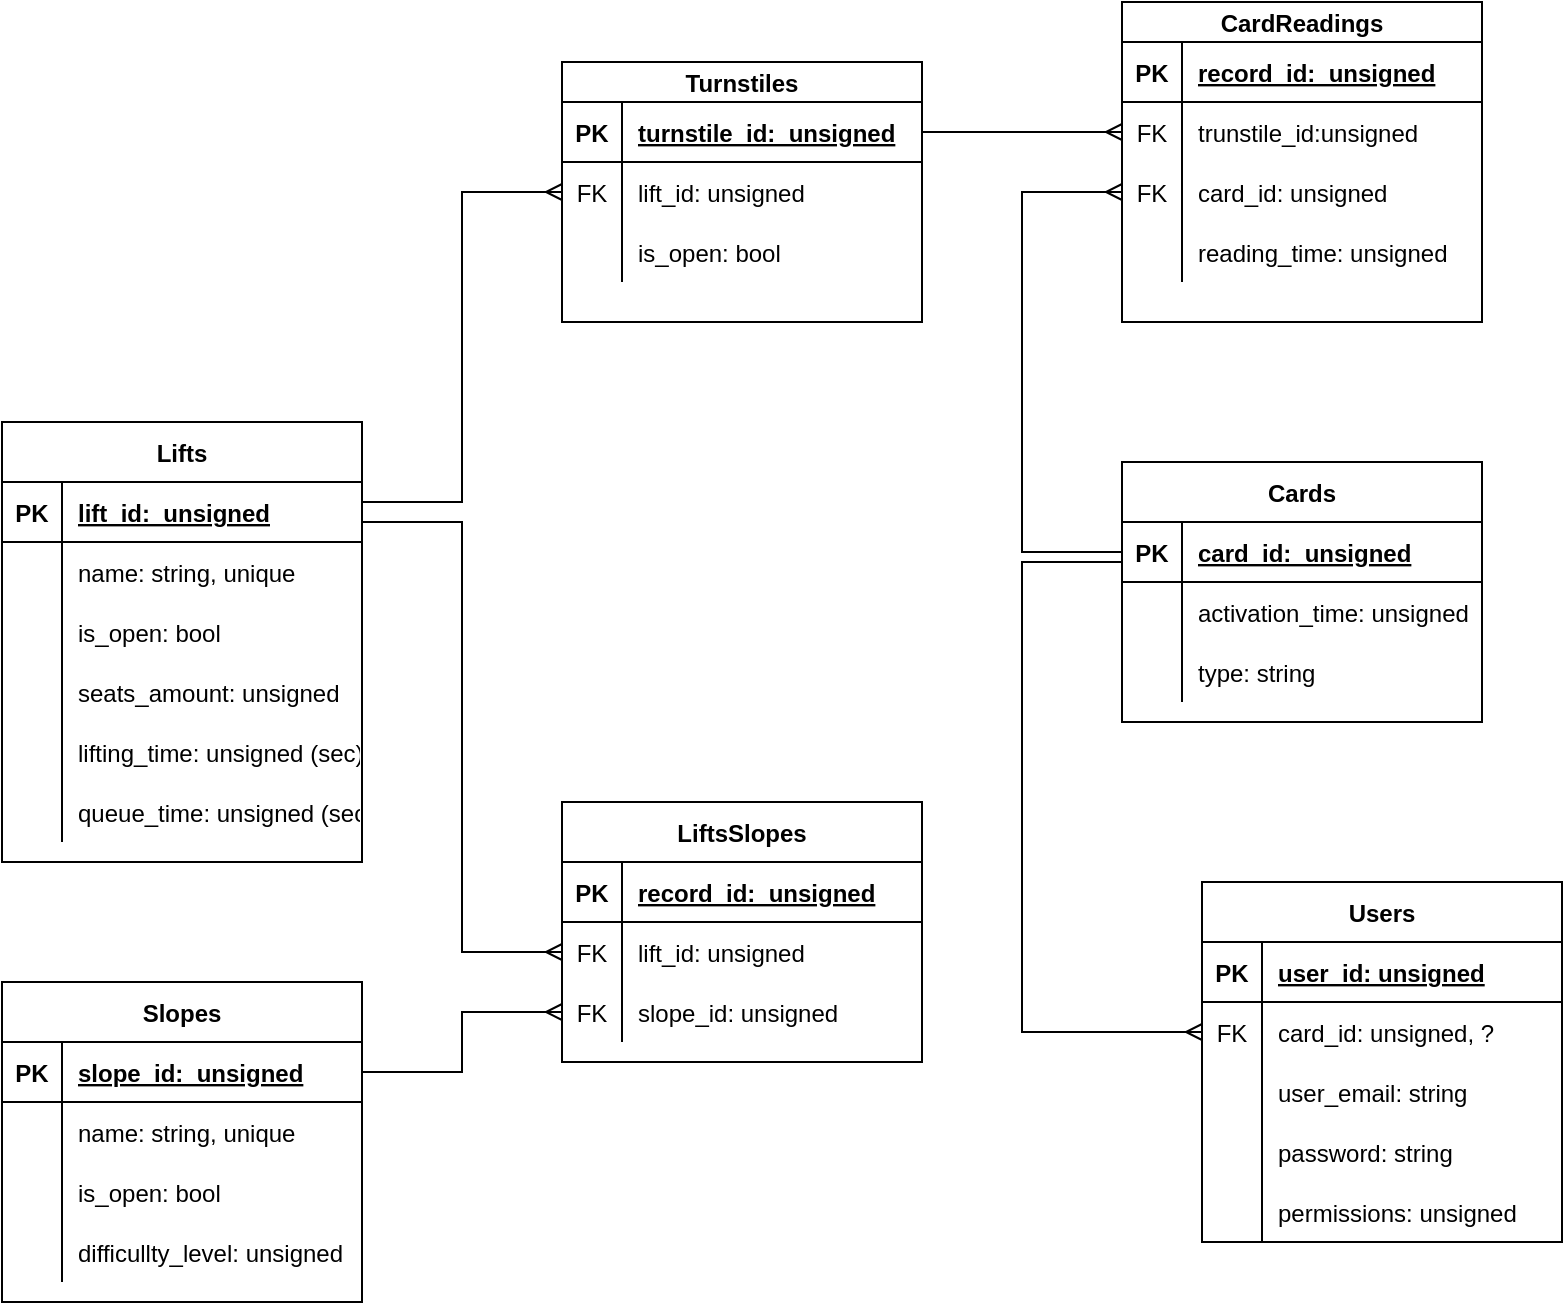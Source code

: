 <mxfile version="13.9.9" type="device"><diagram id="GbAxHkQEyQ_dzxyDIb_W" name="Страница 1"><mxGraphModel dx="1779" dy="1813" grid="1" gridSize="10" guides="1" tooltips="1" connect="1" arrows="1" fold="1" page="1" pageScale="1" pageWidth="827" pageHeight="1169" math="0" shadow="0"><root><mxCell id="0"/><mxCell id="1" parent="0"/><mxCell id="rfQlTdqy42EGR9qHOsUB-1" value="Users" style="shape=table;startSize=30;container=1;collapsible=1;childLayout=tableLayout;fixedRows=1;rowLines=0;fontStyle=1;align=center;resizeLast=1;" parent="1" vertex="1"><mxGeometry x="460" y="320" width="180" height="180" as="geometry"/></mxCell><mxCell id="rfQlTdqy42EGR9qHOsUB-2" value="" style="shape=partialRectangle;collapsible=0;dropTarget=0;pointerEvents=0;fillColor=none;top=0;left=0;bottom=1;right=0;points=[[0,0.5],[1,0.5]];portConstraint=eastwest;" parent="rfQlTdqy42EGR9qHOsUB-1" vertex="1"><mxGeometry y="30" width="180" height="30" as="geometry"/></mxCell><mxCell id="rfQlTdqy42EGR9qHOsUB-3" value="PK" style="shape=partialRectangle;connectable=0;fillColor=none;top=0;left=0;bottom=0;right=0;fontStyle=1;overflow=hidden;" parent="rfQlTdqy42EGR9qHOsUB-2" vertex="1"><mxGeometry width="30" height="30" as="geometry"><mxRectangle width="30" height="30" as="alternateBounds"/></mxGeometry></mxCell><mxCell id="rfQlTdqy42EGR9qHOsUB-4" value="user_id: unsigned" style="shape=partialRectangle;connectable=0;fillColor=none;top=0;left=0;bottom=0;right=0;align=left;spacingLeft=6;fontStyle=5;overflow=hidden;" parent="rfQlTdqy42EGR9qHOsUB-2" vertex="1"><mxGeometry x="30" width="150" height="30" as="geometry"><mxRectangle width="150" height="30" as="alternateBounds"/></mxGeometry></mxCell><mxCell id="rfQlTdqy42EGR9qHOsUB-35" value="" style="shape=partialRectangle;collapsible=0;dropTarget=0;pointerEvents=0;fillColor=none;top=0;left=0;bottom=0;right=0;points=[[0,0.5],[1,0.5]];portConstraint=eastwest;" parent="rfQlTdqy42EGR9qHOsUB-1" vertex="1"><mxGeometry y="60" width="180" height="30" as="geometry"/></mxCell><mxCell id="rfQlTdqy42EGR9qHOsUB-36" value="FK" style="shape=partialRectangle;connectable=0;fillColor=none;top=0;left=0;bottom=0;right=0;editable=1;overflow=hidden;" parent="rfQlTdqy42EGR9qHOsUB-35" vertex="1"><mxGeometry width="30" height="30" as="geometry"><mxRectangle width="30" height="30" as="alternateBounds"/></mxGeometry></mxCell><mxCell id="rfQlTdqy42EGR9qHOsUB-37" value="card_id: unsigned, ?" style="shape=partialRectangle;connectable=0;fillColor=none;top=0;left=0;bottom=0;right=0;align=left;spacingLeft=6;overflow=hidden;" parent="rfQlTdqy42EGR9qHOsUB-35" vertex="1"><mxGeometry x="30" width="150" height="30" as="geometry"><mxRectangle width="150" height="30" as="alternateBounds"/></mxGeometry></mxCell><mxCell id="rfQlTdqy42EGR9qHOsUB-8" value="" style="shape=partialRectangle;collapsible=0;dropTarget=0;pointerEvents=0;fillColor=none;top=0;left=0;bottom=0;right=0;points=[[0,0.5],[1,0.5]];portConstraint=eastwest;" parent="rfQlTdqy42EGR9qHOsUB-1" vertex="1"><mxGeometry y="90" width="180" height="30" as="geometry"/></mxCell><mxCell id="rfQlTdqy42EGR9qHOsUB-9" value="" style="shape=partialRectangle;connectable=0;fillColor=none;top=0;left=0;bottom=0;right=0;editable=1;overflow=hidden;" parent="rfQlTdqy42EGR9qHOsUB-8" vertex="1"><mxGeometry width="30" height="30" as="geometry"><mxRectangle width="30" height="30" as="alternateBounds"/></mxGeometry></mxCell><mxCell id="rfQlTdqy42EGR9qHOsUB-10" value="user_email: string" style="shape=partialRectangle;connectable=0;fillColor=none;top=0;left=0;bottom=0;right=0;align=left;spacingLeft=6;overflow=hidden;" parent="rfQlTdqy42EGR9qHOsUB-8" vertex="1"><mxGeometry x="30" width="150" height="30" as="geometry"><mxRectangle width="150" height="30" as="alternateBounds"/></mxGeometry></mxCell><mxCell id="rfQlTdqy42EGR9qHOsUB-11" value="" style="shape=partialRectangle;collapsible=0;dropTarget=0;pointerEvents=0;fillColor=none;top=0;left=0;bottom=0;right=0;points=[[0,0.5],[1,0.5]];portConstraint=eastwest;" parent="rfQlTdqy42EGR9qHOsUB-1" vertex="1"><mxGeometry y="120" width="180" height="30" as="geometry"/></mxCell><mxCell id="rfQlTdqy42EGR9qHOsUB-12" value="" style="shape=partialRectangle;connectable=0;fillColor=none;top=0;left=0;bottom=0;right=0;editable=1;overflow=hidden;" parent="rfQlTdqy42EGR9qHOsUB-11" vertex="1"><mxGeometry width="30" height="30" as="geometry"><mxRectangle width="30" height="30" as="alternateBounds"/></mxGeometry></mxCell><mxCell id="rfQlTdqy42EGR9qHOsUB-13" value="password: string" style="shape=partialRectangle;connectable=0;fillColor=none;top=0;left=0;bottom=0;right=0;align=left;spacingLeft=6;overflow=hidden;" parent="rfQlTdqy42EGR9qHOsUB-11" vertex="1"><mxGeometry x="30" width="150" height="30" as="geometry"><mxRectangle width="150" height="30" as="alternateBounds"/></mxGeometry></mxCell><mxCell id="rfQlTdqy42EGR9qHOsUB-5" value="" style="shape=partialRectangle;collapsible=0;dropTarget=0;pointerEvents=0;fillColor=none;top=0;left=0;bottom=0;right=0;points=[[0,0.5],[1,0.5]];portConstraint=eastwest;" parent="rfQlTdqy42EGR9qHOsUB-1" vertex="1"><mxGeometry y="150" width="180" height="30" as="geometry"/></mxCell><mxCell id="rfQlTdqy42EGR9qHOsUB-6" value="" style="shape=partialRectangle;connectable=0;fillColor=none;top=0;left=0;bottom=0;right=0;editable=1;overflow=hidden;" parent="rfQlTdqy42EGR9qHOsUB-5" vertex="1"><mxGeometry width="30" height="30" as="geometry"><mxRectangle width="30" height="30" as="alternateBounds"/></mxGeometry></mxCell><mxCell id="rfQlTdqy42EGR9qHOsUB-7" value="permissions: unsigned" style="shape=partialRectangle;connectable=0;fillColor=none;top=0;left=0;bottom=0;right=0;align=left;spacingLeft=6;overflow=hidden;" parent="rfQlTdqy42EGR9qHOsUB-5" vertex="1"><mxGeometry x="30" width="150" height="30" as="geometry"><mxRectangle width="150" height="30" as="alternateBounds"/></mxGeometry></mxCell><mxCell id="rfQlTdqy42EGR9qHOsUB-14" value="Cards" style="shape=table;startSize=30;container=1;collapsible=1;childLayout=tableLayout;fixedRows=1;rowLines=0;fontStyle=1;align=center;resizeLast=1;" parent="1" vertex="1"><mxGeometry x="420" y="110" width="180" height="130" as="geometry"/></mxCell><mxCell id="rfQlTdqy42EGR9qHOsUB-15" value="" style="shape=partialRectangle;collapsible=0;dropTarget=0;pointerEvents=0;fillColor=none;top=0;left=0;bottom=1;right=0;points=[[0,0.5],[1,0.5]];portConstraint=eastwest;" parent="rfQlTdqy42EGR9qHOsUB-14" vertex="1"><mxGeometry y="30" width="180" height="30" as="geometry"/></mxCell><mxCell id="rfQlTdqy42EGR9qHOsUB-16" value="PK" style="shape=partialRectangle;connectable=0;fillColor=none;top=0;left=0;bottom=0;right=0;fontStyle=1;overflow=hidden;" parent="rfQlTdqy42EGR9qHOsUB-15" vertex="1"><mxGeometry width="30" height="30" as="geometry"/></mxCell><mxCell id="rfQlTdqy42EGR9qHOsUB-17" value="card_id:  unsigned" style="shape=partialRectangle;connectable=0;fillColor=none;top=0;left=0;bottom=0;right=0;align=left;spacingLeft=6;fontStyle=5;overflow=hidden;" parent="rfQlTdqy42EGR9qHOsUB-15" vertex="1"><mxGeometry x="30" width="150" height="30" as="geometry"/></mxCell><mxCell id="rfQlTdqy42EGR9qHOsUB-18" value="" style="shape=partialRectangle;collapsible=0;dropTarget=0;pointerEvents=0;fillColor=none;top=0;left=0;bottom=0;right=0;points=[[0,0.5],[1,0.5]];portConstraint=eastwest;" parent="rfQlTdqy42EGR9qHOsUB-14" vertex="1"><mxGeometry y="60" width="180" height="30" as="geometry"/></mxCell><mxCell id="rfQlTdqy42EGR9qHOsUB-19" value="" style="shape=partialRectangle;connectable=0;fillColor=none;top=0;left=0;bottom=0;right=0;editable=1;overflow=hidden;" parent="rfQlTdqy42EGR9qHOsUB-18" vertex="1"><mxGeometry width="30" height="30" as="geometry"/></mxCell><mxCell id="rfQlTdqy42EGR9qHOsUB-20" value="activation_time: unsigned" style="shape=partialRectangle;connectable=0;fillColor=none;top=0;left=0;bottom=0;right=0;align=left;spacingLeft=6;overflow=hidden;" parent="rfQlTdqy42EGR9qHOsUB-18" vertex="1"><mxGeometry x="30" width="150" height="30" as="geometry"/></mxCell><mxCell id="rfQlTdqy42EGR9qHOsUB-21" value="" style="shape=partialRectangle;collapsible=0;dropTarget=0;pointerEvents=0;fillColor=none;top=0;left=0;bottom=0;right=0;points=[[0,0.5],[1,0.5]];portConstraint=eastwest;" parent="rfQlTdqy42EGR9qHOsUB-14" vertex="1"><mxGeometry y="90" width="180" height="30" as="geometry"/></mxCell><mxCell id="rfQlTdqy42EGR9qHOsUB-22" value="" style="shape=partialRectangle;connectable=0;fillColor=none;top=0;left=0;bottom=0;right=0;editable=1;overflow=hidden;" parent="rfQlTdqy42EGR9qHOsUB-21" vertex="1"><mxGeometry width="30" height="30" as="geometry"/></mxCell><mxCell id="rfQlTdqy42EGR9qHOsUB-23" value="type: string" style="shape=partialRectangle;connectable=0;fillColor=none;top=0;left=0;bottom=0;right=0;align=left;spacingLeft=6;overflow=hidden;" parent="rfQlTdqy42EGR9qHOsUB-21" vertex="1"><mxGeometry x="30" width="150" height="30" as="geometry"/></mxCell><mxCell id="rfQlTdqy42EGR9qHOsUB-38" value="Slopes" style="shape=table;startSize=30;container=1;collapsible=1;childLayout=tableLayout;fixedRows=1;rowLines=0;fontStyle=1;align=center;resizeLast=1;" parent="1" vertex="1"><mxGeometry x="-140" y="370" width="180" height="160" as="geometry"/></mxCell><mxCell id="rfQlTdqy42EGR9qHOsUB-39" value="" style="shape=partialRectangle;collapsible=0;dropTarget=0;pointerEvents=0;fillColor=none;top=0;left=0;bottom=1;right=0;points=[[0,0.5],[1,0.5]];portConstraint=eastwest;" parent="rfQlTdqy42EGR9qHOsUB-38" vertex="1"><mxGeometry y="30" width="180" height="30" as="geometry"/></mxCell><mxCell id="rfQlTdqy42EGR9qHOsUB-40" value="PK" style="shape=partialRectangle;connectable=0;fillColor=none;top=0;left=0;bottom=0;right=0;fontStyle=1;overflow=hidden;" parent="rfQlTdqy42EGR9qHOsUB-39" vertex="1"><mxGeometry width="30" height="30" as="geometry"/></mxCell><mxCell id="rfQlTdqy42EGR9qHOsUB-41" value="slope_id:  unsigned" style="shape=partialRectangle;connectable=0;fillColor=none;top=0;left=0;bottom=0;right=0;align=left;spacingLeft=6;fontStyle=5;overflow=hidden;" parent="rfQlTdqy42EGR9qHOsUB-39" vertex="1"><mxGeometry x="30" width="150" height="30" as="geometry"/></mxCell><mxCell id="rfQlTdqy42EGR9qHOsUB-42" value="" style="shape=partialRectangle;collapsible=0;dropTarget=0;pointerEvents=0;fillColor=none;top=0;left=0;bottom=0;right=0;points=[[0,0.5],[1,0.5]];portConstraint=eastwest;" parent="rfQlTdqy42EGR9qHOsUB-38" vertex="1"><mxGeometry y="60" width="180" height="30" as="geometry"/></mxCell><mxCell id="rfQlTdqy42EGR9qHOsUB-43" value="" style="shape=partialRectangle;connectable=0;fillColor=none;top=0;left=0;bottom=0;right=0;editable=1;overflow=hidden;" parent="rfQlTdqy42EGR9qHOsUB-42" vertex="1"><mxGeometry width="30" height="30" as="geometry"/></mxCell><mxCell id="rfQlTdqy42EGR9qHOsUB-44" value="name: string, unique" style="shape=partialRectangle;connectable=0;fillColor=none;top=0;left=0;bottom=0;right=0;align=left;spacingLeft=6;overflow=hidden;" parent="rfQlTdqy42EGR9qHOsUB-42" vertex="1"><mxGeometry x="30" width="150" height="30" as="geometry"/></mxCell><mxCell id="rfQlTdqy42EGR9qHOsUB-49" value="" style="shape=partialRectangle;collapsible=0;dropTarget=0;pointerEvents=0;fillColor=none;top=0;left=0;bottom=0;right=0;points=[[0,0.5],[1,0.5]];portConstraint=eastwest;" parent="rfQlTdqy42EGR9qHOsUB-38" vertex="1"><mxGeometry y="90" width="180" height="30" as="geometry"/></mxCell><mxCell id="rfQlTdqy42EGR9qHOsUB-50" value="" style="shape=partialRectangle;connectable=0;fillColor=none;top=0;left=0;bottom=0;right=0;editable=1;overflow=hidden;" parent="rfQlTdqy42EGR9qHOsUB-49" vertex="1"><mxGeometry width="30" height="30" as="geometry"/></mxCell><mxCell id="rfQlTdqy42EGR9qHOsUB-51" value="is_open: bool" style="shape=partialRectangle;connectable=0;fillColor=none;top=0;left=0;bottom=0;right=0;align=left;spacingLeft=6;overflow=hidden;" parent="rfQlTdqy42EGR9qHOsUB-49" vertex="1"><mxGeometry x="30" width="150" height="30" as="geometry"/></mxCell><mxCell id="rfQlTdqy42EGR9qHOsUB-45" value="" style="shape=partialRectangle;collapsible=0;dropTarget=0;pointerEvents=0;fillColor=none;top=0;left=0;bottom=0;right=0;points=[[0,0.5],[1,0.5]];portConstraint=eastwest;" parent="rfQlTdqy42EGR9qHOsUB-38" vertex="1"><mxGeometry y="120" width="180" height="30" as="geometry"/></mxCell><mxCell id="rfQlTdqy42EGR9qHOsUB-46" value="" style="shape=partialRectangle;connectable=0;fillColor=none;top=0;left=0;bottom=0;right=0;editable=1;overflow=hidden;" parent="rfQlTdqy42EGR9qHOsUB-45" vertex="1"><mxGeometry width="30" height="30" as="geometry"/></mxCell><mxCell id="rfQlTdqy42EGR9qHOsUB-47" value="difficullty_level: unsigned" style="shape=partialRectangle;connectable=0;fillColor=none;top=0;left=0;bottom=0;right=0;align=left;spacingLeft=6;overflow=hidden;" parent="rfQlTdqy42EGR9qHOsUB-45" vertex="1"><mxGeometry x="30" width="150" height="30" as="geometry"/></mxCell><mxCell id="rfQlTdqy42EGR9qHOsUB-52" value="Lifts" style="shape=table;startSize=30;container=1;collapsible=1;childLayout=tableLayout;fixedRows=1;rowLines=0;fontStyle=1;align=center;resizeLast=1;" parent="1" vertex="1"><mxGeometry x="-140" y="90" width="180" height="220" as="geometry"/></mxCell><mxCell id="rfQlTdqy42EGR9qHOsUB-53" value="" style="shape=partialRectangle;collapsible=0;dropTarget=0;pointerEvents=0;fillColor=none;top=0;left=0;bottom=1;right=0;points=[[0,0.5],[1,0.5]];portConstraint=eastwest;" parent="rfQlTdqy42EGR9qHOsUB-52" vertex="1"><mxGeometry y="30" width="180" height="30" as="geometry"/></mxCell><mxCell id="rfQlTdqy42EGR9qHOsUB-54" value="PK" style="shape=partialRectangle;connectable=0;fillColor=none;top=0;left=0;bottom=0;right=0;fontStyle=1;overflow=hidden;" parent="rfQlTdqy42EGR9qHOsUB-53" vertex="1"><mxGeometry width="30" height="30" as="geometry"/></mxCell><mxCell id="rfQlTdqy42EGR9qHOsUB-55" value="lift_id:  unsigned" style="shape=partialRectangle;connectable=0;fillColor=none;top=0;left=0;bottom=0;right=0;align=left;spacingLeft=6;fontStyle=5;overflow=hidden;" parent="rfQlTdqy42EGR9qHOsUB-53" vertex="1"><mxGeometry x="30" width="150" height="30" as="geometry"/></mxCell><mxCell id="rfQlTdqy42EGR9qHOsUB-56" value="" style="shape=partialRectangle;collapsible=0;dropTarget=0;pointerEvents=0;fillColor=none;top=0;left=0;bottom=0;right=0;points=[[0,0.5],[1,0.5]];portConstraint=eastwest;" parent="rfQlTdqy42EGR9qHOsUB-52" vertex="1"><mxGeometry y="60" width="180" height="30" as="geometry"/></mxCell><mxCell id="rfQlTdqy42EGR9qHOsUB-57" value="" style="shape=partialRectangle;connectable=0;fillColor=none;top=0;left=0;bottom=0;right=0;editable=1;overflow=hidden;" parent="rfQlTdqy42EGR9qHOsUB-56" vertex="1"><mxGeometry width="30" height="30" as="geometry"/></mxCell><mxCell id="rfQlTdqy42EGR9qHOsUB-58" value="name: string, unique" style="shape=partialRectangle;connectable=0;fillColor=none;top=0;left=0;bottom=0;right=0;align=left;spacingLeft=6;overflow=hidden;" parent="rfQlTdqy42EGR9qHOsUB-56" vertex="1"><mxGeometry x="30" width="150" height="30" as="geometry"/></mxCell><mxCell id="rfQlTdqy42EGR9qHOsUB-62" value="" style="shape=partialRectangle;collapsible=0;dropTarget=0;pointerEvents=0;fillColor=none;top=0;left=0;bottom=0;right=0;points=[[0,0.5],[1,0.5]];portConstraint=eastwest;" parent="rfQlTdqy42EGR9qHOsUB-52" vertex="1"><mxGeometry y="90" width="180" height="30" as="geometry"/></mxCell><mxCell id="rfQlTdqy42EGR9qHOsUB-63" value="" style="shape=partialRectangle;connectable=0;fillColor=none;top=0;left=0;bottom=0;right=0;editable=1;overflow=hidden;" parent="rfQlTdqy42EGR9qHOsUB-62" vertex="1"><mxGeometry width="30" height="30" as="geometry"/></mxCell><mxCell id="rfQlTdqy42EGR9qHOsUB-64" value="is_open: bool" style="shape=partialRectangle;connectable=0;fillColor=none;top=0;left=0;bottom=0;right=0;align=left;spacingLeft=6;overflow=hidden;" parent="rfQlTdqy42EGR9qHOsUB-62" vertex="1"><mxGeometry x="30" width="150" height="30" as="geometry"/></mxCell><mxCell id="rfQlTdqy42EGR9qHOsUB-65" value="" style="shape=partialRectangle;collapsible=0;dropTarget=0;pointerEvents=0;fillColor=none;top=0;left=0;bottom=0;right=0;points=[[0,0.5],[1,0.5]];portConstraint=eastwest;" parent="rfQlTdqy42EGR9qHOsUB-52" vertex="1"><mxGeometry y="120" width="180" height="30" as="geometry"/></mxCell><mxCell id="rfQlTdqy42EGR9qHOsUB-66" value="" style="shape=partialRectangle;connectable=0;fillColor=none;top=0;left=0;bottom=0;right=0;editable=1;overflow=hidden;" parent="rfQlTdqy42EGR9qHOsUB-65" vertex="1"><mxGeometry width="30" height="30" as="geometry"/></mxCell><mxCell id="rfQlTdqy42EGR9qHOsUB-67" value="seats_amount: unsigned" style="shape=partialRectangle;connectable=0;fillColor=none;top=0;left=0;bottom=0;right=0;align=left;spacingLeft=6;overflow=hidden;" parent="rfQlTdqy42EGR9qHOsUB-65" vertex="1"><mxGeometry x="30" width="150" height="30" as="geometry"/></mxCell><mxCell id="rfQlTdqy42EGR9qHOsUB-59" value="" style="shape=partialRectangle;collapsible=0;dropTarget=0;pointerEvents=0;fillColor=none;top=0;left=0;bottom=0;right=0;points=[[0,0.5],[1,0.5]];portConstraint=eastwest;" parent="rfQlTdqy42EGR9qHOsUB-52" vertex="1"><mxGeometry y="150" width="180" height="30" as="geometry"/></mxCell><mxCell id="rfQlTdqy42EGR9qHOsUB-60" value="" style="shape=partialRectangle;connectable=0;fillColor=none;top=0;left=0;bottom=0;right=0;editable=1;overflow=hidden;" parent="rfQlTdqy42EGR9qHOsUB-59" vertex="1"><mxGeometry width="30" height="30" as="geometry"/></mxCell><mxCell id="rfQlTdqy42EGR9qHOsUB-61" value="lifting_time: unsigned (sec)" style="shape=partialRectangle;connectable=0;fillColor=none;top=0;left=0;bottom=0;right=0;align=left;spacingLeft=6;overflow=hidden;" parent="rfQlTdqy42EGR9qHOsUB-59" vertex="1"><mxGeometry x="30" width="150" height="30" as="geometry"/></mxCell><mxCell id="rfQlTdqy42EGR9qHOsUB-70" value="" style="shape=partialRectangle;collapsible=0;dropTarget=0;pointerEvents=0;fillColor=none;top=0;left=0;bottom=0;right=0;points=[[0,0.5],[1,0.5]];portConstraint=eastwest;" parent="rfQlTdqy42EGR9qHOsUB-52" vertex="1"><mxGeometry y="180" width="180" height="30" as="geometry"/></mxCell><mxCell id="rfQlTdqy42EGR9qHOsUB-71" value="" style="shape=partialRectangle;connectable=0;fillColor=none;top=0;left=0;bottom=0;right=0;editable=1;overflow=hidden;" parent="rfQlTdqy42EGR9qHOsUB-70" vertex="1"><mxGeometry width="30" height="30" as="geometry"/></mxCell><mxCell id="rfQlTdqy42EGR9qHOsUB-72" value="queue_time: unsigned (sec)" style="shape=partialRectangle;connectable=0;fillColor=none;top=0;left=0;bottom=0;right=0;align=left;spacingLeft=6;overflow=hidden;" parent="rfQlTdqy42EGR9qHOsUB-70" vertex="1"><mxGeometry x="30" width="150" height="30" as="geometry"/></mxCell><mxCell id="rfQlTdqy42EGR9qHOsUB-73" value="LiftsSlopes" style="shape=table;startSize=30;container=1;collapsible=1;childLayout=tableLayout;fixedRows=1;rowLines=0;fontStyle=1;align=center;resizeLast=1;" parent="1" vertex="1"><mxGeometry x="140" y="280" width="180" height="130" as="geometry"/></mxCell><mxCell id="rfQlTdqy42EGR9qHOsUB-74" value="" style="shape=partialRectangle;collapsible=0;dropTarget=0;pointerEvents=0;fillColor=none;top=0;left=0;bottom=1;right=0;points=[[0,0.5],[1,0.5]];portConstraint=eastwest;" parent="rfQlTdqy42EGR9qHOsUB-73" vertex="1"><mxGeometry y="30" width="180" height="30" as="geometry"/></mxCell><mxCell id="rfQlTdqy42EGR9qHOsUB-75" value="PK" style="shape=partialRectangle;connectable=0;fillColor=none;top=0;left=0;bottom=0;right=0;fontStyle=1;overflow=hidden;" parent="rfQlTdqy42EGR9qHOsUB-74" vertex="1"><mxGeometry width="30" height="30" as="geometry"/></mxCell><mxCell id="rfQlTdqy42EGR9qHOsUB-76" value="record_id:  unsigned" style="shape=partialRectangle;connectable=0;fillColor=none;top=0;left=0;bottom=0;right=0;align=left;spacingLeft=6;fontStyle=5;overflow=hidden;" parent="rfQlTdqy42EGR9qHOsUB-74" vertex="1"><mxGeometry x="30" width="150" height="30" as="geometry"/></mxCell><mxCell id="rfQlTdqy42EGR9qHOsUB-77" value="" style="shape=partialRectangle;collapsible=0;dropTarget=0;pointerEvents=0;fillColor=none;top=0;left=0;bottom=0;right=0;points=[[0,0.5],[1,0.5]];portConstraint=eastwest;" parent="rfQlTdqy42EGR9qHOsUB-73" vertex="1"><mxGeometry y="60" width="180" height="30" as="geometry"/></mxCell><mxCell id="rfQlTdqy42EGR9qHOsUB-78" value="FK" style="shape=partialRectangle;connectable=0;fillColor=none;top=0;left=0;bottom=0;right=0;editable=1;overflow=hidden;" parent="rfQlTdqy42EGR9qHOsUB-77" vertex="1"><mxGeometry width="30" height="30" as="geometry"/></mxCell><mxCell id="rfQlTdqy42EGR9qHOsUB-79" value="lift_id: unsigned" style="shape=partialRectangle;connectable=0;fillColor=none;top=0;left=0;bottom=0;right=0;align=left;spacingLeft=6;overflow=hidden;" parent="rfQlTdqy42EGR9qHOsUB-77" vertex="1"><mxGeometry x="30" width="150" height="30" as="geometry"/></mxCell><mxCell id="rfQlTdqy42EGR9qHOsUB-80" value="" style="shape=partialRectangle;collapsible=0;dropTarget=0;pointerEvents=0;fillColor=none;top=0;left=0;bottom=0;right=0;points=[[0,0.5],[1,0.5]];portConstraint=eastwest;" parent="rfQlTdqy42EGR9qHOsUB-73" vertex="1"><mxGeometry y="90" width="180" height="30" as="geometry"/></mxCell><mxCell id="rfQlTdqy42EGR9qHOsUB-81" value="FK" style="shape=partialRectangle;connectable=0;fillColor=none;top=0;left=0;bottom=0;right=0;editable=1;overflow=hidden;" parent="rfQlTdqy42EGR9qHOsUB-80" vertex="1"><mxGeometry width="30" height="30" as="geometry"/></mxCell><mxCell id="rfQlTdqy42EGR9qHOsUB-82" value="slope_id: unsigned" style="shape=partialRectangle;connectable=0;fillColor=none;top=0;left=0;bottom=0;right=0;align=left;spacingLeft=6;overflow=hidden;" parent="rfQlTdqy42EGR9qHOsUB-80" vertex="1"><mxGeometry x="30" width="150" height="30" as="geometry"/></mxCell><mxCell id="rfQlTdqy42EGR9qHOsUB-83" value="Turnstiles" style="shape=table;startSize=20;container=1;collapsible=1;childLayout=tableLayout;fixedRows=1;rowLines=0;fontStyle=1;align=center;resizeLast=1;" parent="1" vertex="1"><mxGeometry x="140" y="-90" width="180" height="130" as="geometry"/></mxCell><mxCell id="rfQlTdqy42EGR9qHOsUB-84" value="" style="shape=partialRectangle;collapsible=0;dropTarget=0;pointerEvents=0;fillColor=none;top=0;left=0;bottom=1;right=0;points=[[0,0.5],[1,0.5]];portConstraint=eastwest;" parent="rfQlTdqy42EGR9qHOsUB-83" vertex="1"><mxGeometry y="20" width="180" height="30" as="geometry"/></mxCell><mxCell id="rfQlTdqy42EGR9qHOsUB-85" value="PK" style="shape=partialRectangle;connectable=0;fillColor=none;top=0;left=0;bottom=0;right=0;fontStyle=1;overflow=hidden;" parent="rfQlTdqy42EGR9qHOsUB-84" vertex="1"><mxGeometry width="30" height="30" as="geometry"/></mxCell><mxCell id="rfQlTdqy42EGR9qHOsUB-86" value="turnstile_id:  unsigned" style="shape=partialRectangle;connectable=0;fillColor=none;top=0;left=0;bottom=0;right=0;align=left;spacingLeft=6;fontStyle=5;overflow=hidden;" parent="rfQlTdqy42EGR9qHOsUB-84" vertex="1"><mxGeometry x="30" width="150" height="30" as="geometry"/></mxCell><mxCell id="rfQlTdqy42EGR9qHOsUB-87" value="" style="shape=partialRectangle;collapsible=0;dropTarget=0;pointerEvents=0;fillColor=none;top=0;left=0;bottom=0;right=0;points=[[0,0.5],[1,0.5]];portConstraint=eastwest;" parent="rfQlTdqy42EGR9qHOsUB-83" vertex="1"><mxGeometry y="50" width="180" height="30" as="geometry"/></mxCell><mxCell id="rfQlTdqy42EGR9qHOsUB-88" value="FK" style="shape=partialRectangle;connectable=0;fillColor=none;top=0;left=0;bottom=0;right=0;editable=1;overflow=hidden;" parent="rfQlTdqy42EGR9qHOsUB-87" vertex="1"><mxGeometry width="30" height="30" as="geometry"/></mxCell><mxCell id="rfQlTdqy42EGR9qHOsUB-89" value="lift_id: unsigned" style="shape=partialRectangle;connectable=0;fillColor=none;top=0;left=0;bottom=0;right=0;align=left;spacingLeft=6;overflow=hidden;" parent="rfQlTdqy42EGR9qHOsUB-87" vertex="1"><mxGeometry x="30" width="150" height="30" as="geometry"/></mxCell><mxCell id="rfQlTdqy42EGR9qHOsUB-90" value="" style="shape=partialRectangle;collapsible=0;dropTarget=0;pointerEvents=0;fillColor=none;top=0;left=0;bottom=0;right=0;points=[[0,0.5],[1,0.5]];portConstraint=eastwest;" parent="rfQlTdqy42EGR9qHOsUB-83" vertex="1"><mxGeometry y="80" width="180" height="30" as="geometry"/></mxCell><mxCell id="rfQlTdqy42EGR9qHOsUB-91" value="" style="shape=partialRectangle;connectable=0;fillColor=none;top=0;left=0;bottom=0;right=0;editable=1;overflow=hidden;" parent="rfQlTdqy42EGR9qHOsUB-90" vertex="1"><mxGeometry width="30" height="30" as="geometry"/></mxCell><mxCell id="rfQlTdqy42EGR9qHOsUB-92" value="is_open: bool" style="shape=partialRectangle;connectable=0;fillColor=none;top=0;left=0;bottom=0;right=0;align=left;spacingLeft=6;overflow=hidden;" parent="rfQlTdqy42EGR9qHOsUB-90" vertex="1"><mxGeometry x="30" width="150" height="30" as="geometry"/></mxCell><mxCell id="rfQlTdqy42EGR9qHOsUB-93" value="CardReadings" style="shape=table;startSize=20;container=1;collapsible=1;childLayout=tableLayout;fixedRows=1;rowLines=0;fontStyle=1;align=center;resizeLast=1;" parent="1" vertex="1"><mxGeometry x="420" y="-120" width="180" height="160" as="geometry"/></mxCell><mxCell id="rfQlTdqy42EGR9qHOsUB-94" value="" style="shape=partialRectangle;collapsible=0;dropTarget=0;pointerEvents=0;fillColor=none;top=0;left=0;bottom=1;right=0;points=[[0,0.5],[1,0.5]];portConstraint=eastwest;" parent="rfQlTdqy42EGR9qHOsUB-93" vertex="1"><mxGeometry y="20" width="180" height="30" as="geometry"/></mxCell><mxCell id="rfQlTdqy42EGR9qHOsUB-95" value="PK" style="shape=partialRectangle;connectable=0;fillColor=none;top=0;left=0;bottom=0;right=0;fontStyle=1;overflow=hidden;" parent="rfQlTdqy42EGR9qHOsUB-94" vertex="1"><mxGeometry width="30" height="30" as="geometry"><mxRectangle width="30" height="30" as="alternateBounds"/></mxGeometry></mxCell><mxCell id="rfQlTdqy42EGR9qHOsUB-96" value="record_id:  unsigned" style="shape=partialRectangle;connectable=0;fillColor=none;top=0;left=0;bottom=0;right=0;align=left;spacingLeft=6;fontStyle=5;overflow=hidden;" parent="rfQlTdqy42EGR9qHOsUB-94" vertex="1"><mxGeometry x="30" width="150" height="30" as="geometry"><mxRectangle width="150" height="30" as="alternateBounds"/></mxGeometry></mxCell><mxCell id="rfQlTdqy42EGR9qHOsUB-100" value="" style="shape=partialRectangle;collapsible=0;dropTarget=0;pointerEvents=0;fillColor=none;top=0;left=0;bottom=0;right=0;points=[[0,0.5],[1,0.5]];portConstraint=eastwest;" parent="rfQlTdqy42EGR9qHOsUB-93" vertex="1"><mxGeometry y="50" width="180" height="30" as="geometry"/></mxCell><mxCell id="rfQlTdqy42EGR9qHOsUB-101" value="FK" style="shape=partialRectangle;connectable=0;fillColor=none;top=0;left=0;bottom=0;right=0;editable=1;overflow=hidden;" parent="rfQlTdqy42EGR9qHOsUB-100" vertex="1"><mxGeometry width="30" height="30" as="geometry"><mxRectangle width="30" height="30" as="alternateBounds"/></mxGeometry></mxCell><mxCell id="rfQlTdqy42EGR9qHOsUB-102" value="trunstile_id:unsigned" style="shape=partialRectangle;connectable=0;fillColor=none;top=0;left=0;bottom=0;right=0;align=left;spacingLeft=6;overflow=hidden;" parent="rfQlTdqy42EGR9qHOsUB-100" vertex="1"><mxGeometry x="30" width="150" height="30" as="geometry"><mxRectangle width="150" height="30" as="alternateBounds"/></mxGeometry></mxCell><mxCell id="rfQlTdqy42EGR9qHOsUB-97" value="" style="shape=partialRectangle;collapsible=0;dropTarget=0;pointerEvents=0;fillColor=none;top=0;left=0;bottom=0;right=0;points=[[0,0.5],[1,0.5]];portConstraint=eastwest;" parent="rfQlTdqy42EGR9qHOsUB-93" vertex="1"><mxGeometry y="80" width="180" height="30" as="geometry"/></mxCell><mxCell id="rfQlTdqy42EGR9qHOsUB-98" value="FK" style="shape=partialRectangle;connectable=0;fillColor=none;top=0;left=0;bottom=0;right=0;editable=1;overflow=hidden;" parent="rfQlTdqy42EGR9qHOsUB-97" vertex="1"><mxGeometry width="30" height="30" as="geometry"><mxRectangle width="30" height="30" as="alternateBounds"/></mxGeometry></mxCell><mxCell id="rfQlTdqy42EGR9qHOsUB-99" value="card_id: unsigned" style="shape=partialRectangle;connectable=0;fillColor=none;top=0;left=0;bottom=0;right=0;align=left;spacingLeft=6;overflow=hidden;" parent="rfQlTdqy42EGR9qHOsUB-97" vertex="1"><mxGeometry x="30" width="150" height="30" as="geometry"><mxRectangle width="150" height="30" as="alternateBounds"/></mxGeometry></mxCell><mxCell id="rfQlTdqy42EGR9qHOsUB-103" value="" style="shape=partialRectangle;collapsible=0;dropTarget=0;pointerEvents=0;fillColor=none;top=0;left=0;bottom=0;right=0;points=[[0,0.5],[1,0.5]];portConstraint=eastwest;" parent="rfQlTdqy42EGR9qHOsUB-93" vertex="1"><mxGeometry y="110" width="180" height="30" as="geometry"/></mxCell><mxCell id="rfQlTdqy42EGR9qHOsUB-104" value="" style="shape=partialRectangle;connectable=0;fillColor=none;top=0;left=0;bottom=0;right=0;editable=1;overflow=hidden;" parent="rfQlTdqy42EGR9qHOsUB-103" vertex="1"><mxGeometry width="30" height="30" as="geometry"><mxRectangle width="30" height="30" as="alternateBounds"/></mxGeometry></mxCell><mxCell id="rfQlTdqy42EGR9qHOsUB-105" value="reading_time: unsigned" style="shape=partialRectangle;connectable=0;fillColor=none;top=0;left=0;bottom=0;right=0;align=left;spacingLeft=6;overflow=hidden;" parent="rfQlTdqy42EGR9qHOsUB-103" vertex="1"><mxGeometry x="30" width="150" height="30" as="geometry"><mxRectangle width="150" height="30" as="alternateBounds"/></mxGeometry></mxCell><mxCell id="vAtwC6DEnDBBbvenLa2g-4" value="" style="fontSize=12;html=1;endArrow=ERmany;entryX=0;entryY=0.5;entryDx=0;entryDy=0;edgeStyle=orthogonalEdgeStyle;rounded=0;exitX=1;exitY=0.5;exitDx=0;exitDy=0;" parent="1" source="rfQlTdqy42EGR9qHOsUB-53" target="rfQlTdqy42EGR9qHOsUB-77" edge="1"><mxGeometry width="100" height="100" relative="1" as="geometry"><mxPoint x="70" y="110" as="sourcePoint"/><mxPoint x="250" y="390" as="targetPoint"/><Array as="points"><mxPoint x="40" y="140"/><mxPoint x="90" y="140"/><mxPoint x="90" y="355"/></Array></mxGeometry></mxCell><mxCell id="vAtwC6DEnDBBbvenLa2g-5" value="" style="fontSize=12;html=1;endArrow=ERmany;entryX=0;entryY=0.5;entryDx=0;entryDy=0;edgeStyle=orthogonalEdgeStyle;rounded=0;exitX=1;exitY=0.5;exitDx=0;exitDy=0;" parent="1" source="rfQlTdqy42EGR9qHOsUB-39" target="rfQlTdqy42EGR9qHOsUB-80" edge="1"><mxGeometry width="100" height="100" relative="1" as="geometry"><mxPoint x="130" y="460" as="sourcePoint"/><mxPoint x="50.0" y="145" as="targetPoint"/></mxGeometry></mxCell><mxCell id="vAtwC6DEnDBBbvenLa2g-6" value="" style="fontSize=12;html=1;endArrow=ERmany;entryX=0;entryY=0.5;entryDx=0;entryDy=0;edgeStyle=orthogonalEdgeStyle;rounded=0;" parent="1" target="rfQlTdqy42EGR9qHOsUB-87" edge="1"><mxGeometry width="100" height="100" relative="1" as="geometry"><mxPoint x="40" y="130" as="sourcePoint"/><mxPoint x="150.0" y="365" as="targetPoint"/><Array as="points"><mxPoint x="90" y="130"/><mxPoint x="90" y="-25"/></Array></mxGeometry></mxCell><mxCell id="vAtwC6DEnDBBbvenLa2g-8" value="" style="fontSize=12;html=1;endArrow=ERmany;entryX=0;entryY=0.5;entryDx=0;entryDy=0;edgeStyle=orthogonalEdgeStyle;rounded=0;exitX=1;exitY=0.5;exitDx=0;exitDy=0;" parent="1" source="rfQlTdqy42EGR9qHOsUB-84" target="rfQlTdqy42EGR9qHOsUB-100" edge="1"><mxGeometry width="100" height="100" relative="1" as="geometry"><mxPoint x="50.0" y="140" as="sourcePoint"/><mxPoint x="150.0" y="-15" as="targetPoint"/><Array as="points"><mxPoint x="420" y="-55"/></Array></mxGeometry></mxCell><mxCell id="vAtwC6DEnDBBbvenLa2g-9" value="" style="fontSize=12;html=1;endArrow=ERmany;edgeStyle=orthogonalEdgeStyle;rounded=0;exitX=0;exitY=0.5;exitDx=0;exitDy=0;entryX=0;entryY=0.5;entryDx=0;entryDy=0;" parent="1" source="rfQlTdqy42EGR9qHOsUB-15" target="rfQlTdqy42EGR9qHOsUB-97" edge="1"><mxGeometry width="100" height="100" relative="1" as="geometry"><mxPoint x="330.0" y="-45" as="sourcePoint"/><mxPoint x="370" y="40" as="targetPoint"/><Array as="points"><mxPoint x="370" y="155"/><mxPoint x="370" y="-25"/></Array></mxGeometry></mxCell><mxCell id="vAtwC6DEnDBBbvenLa2g-10" value="" style="fontSize=12;html=1;endArrow=ERmany;edgeStyle=orthogonalEdgeStyle;rounded=0;entryX=0;entryY=0.5;entryDx=0;entryDy=0;" parent="1" target="rfQlTdqy42EGR9qHOsUB-35" edge="1"><mxGeometry width="100" height="100" relative="1" as="geometry"><mxPoint x="420" y="150" as="sourcePoint"/><mxPoint x="430" y="15" as="targetPoint"/><Array as="points"><mxPoint x="420" y="160"/><mxPoint x="370" y="160"/><mxPoint x="370" y="395"/></Array></mxGeometry></mxCell></root></mxGraphModel></diagram></mxfile>